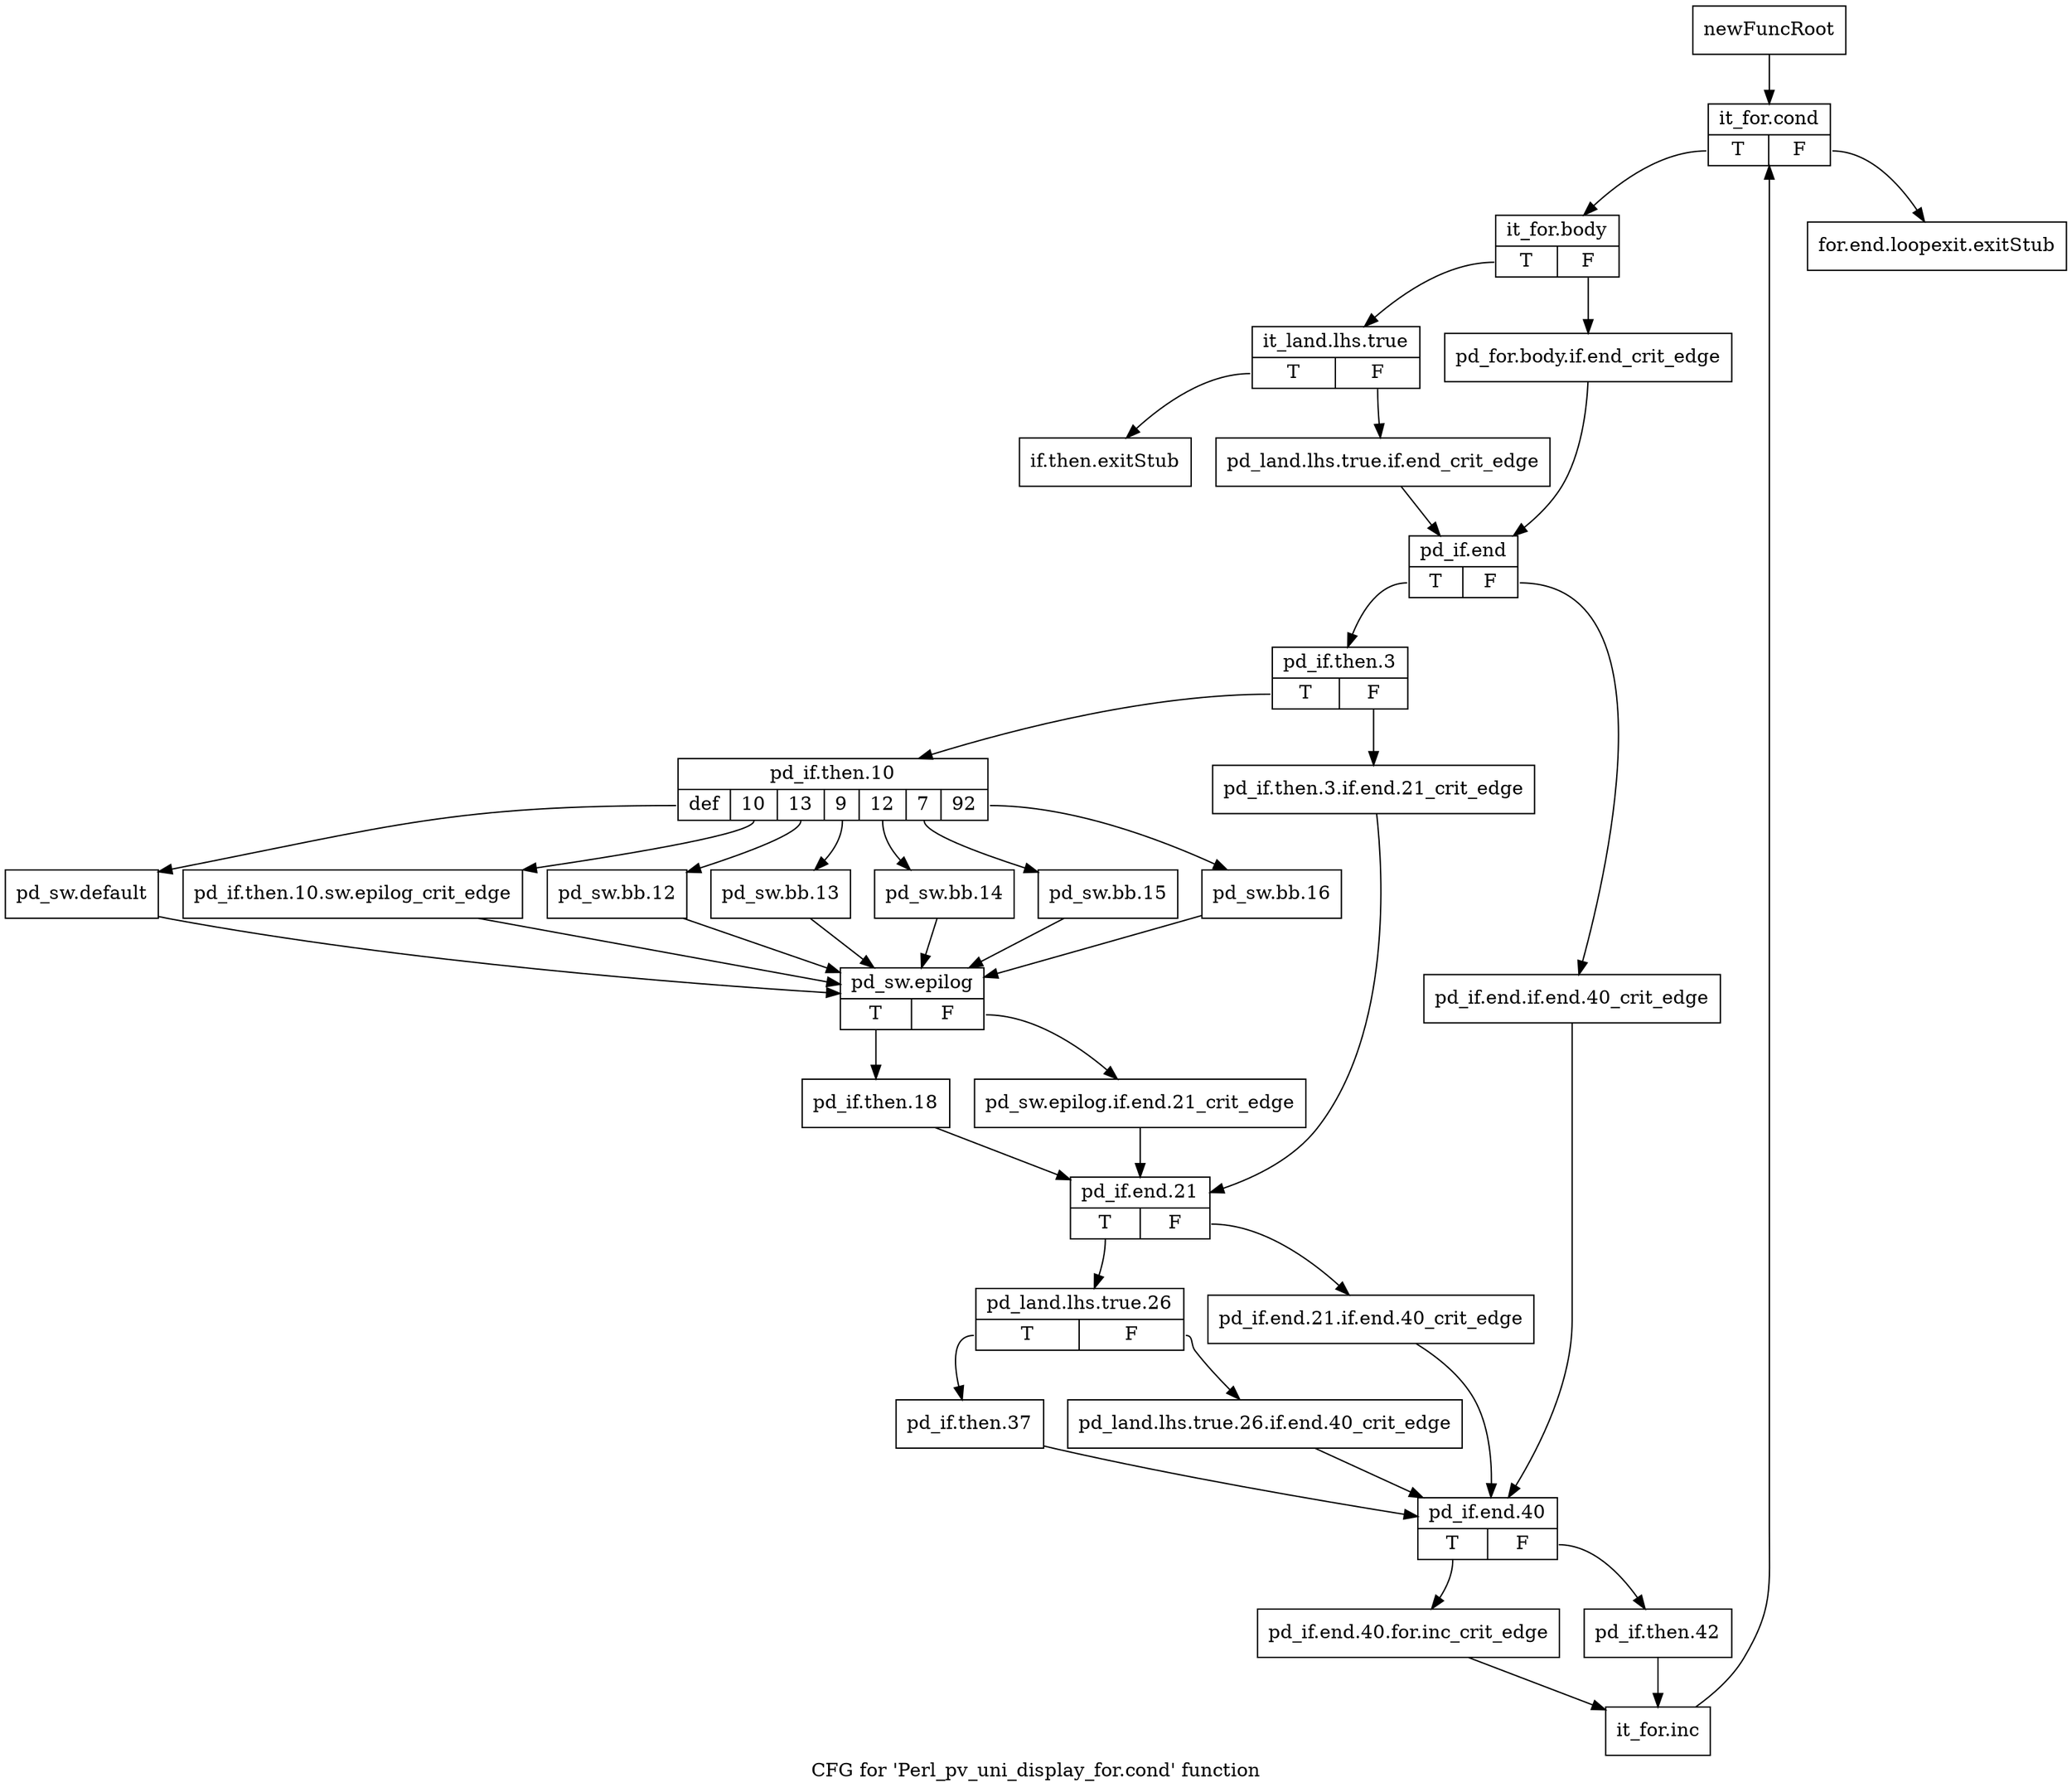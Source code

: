 digraph "CFG for 'Perl_pv_uni_display_for.cond' function" {
	label="CFG for 'Perl_pv_uni_display_for.cond' function";

	Node0x57ec510 [shape=record,label="{newFuncRoot}"];
	Node0x57ec510 -> Node0x57ec600;
	Node0x57ec560 [shape=record,label="{for.end.loopexit.exitStub}"];
	Node0x57ec5b0 [shape=record,label="{if.then.exitStub}"];
	Node0x57ec600 [shape=record,label="{it_for.cond|{<s0>T|<s1>F}}"];
	Node0x57ec600:s0 -> Node0x57ec650;
	Node0x57ec600:s1 -> Node0x57ec560;
	Node0x57ec650 [shape=record,label="{it_for.body|{<s0>T|<s1>F}}"];
	Node0x57ec650:s0 -> Node0x57ec6f0;
	Node0x57ec650:s1 -> Node0x57ec6a0;
	Node0x57ec6a0 [shape=record,label="{pd_for.body.if.end_crit_edge}"];
	Node0x57ec6a0 -> Node0x57ec790;
	Node0x57ec6f0 [shape=record,label="{it_land.lhs.true|{<s0>T|<s1>F}}"];
	Node0x57ec6f0:s0 -> Node0x57ec5b0;
	Node0x57ec6f0:s1 -> Node0x57ec740;
	Node0x57ec740 [shape=record,label="{pd_land.lhs.true.if.end_crit_edge}"];
	Node0x57ec740 -> Node0x57ec790;
	Node0x57ec790 [shape=record,label="{pd_if.end|{<s0>T|<s1>F}}"];
	Node0x57ec790:s0 -> Node0x57ec830;
	Node0x57ec790:s1 -> Node0x57ec7e0;
	Node0x57ec7e0 [shape=record,label="{pd_if.end.if.end.40_crit_edge}"];
	Node0x57ec7e0 -> Node0x57ede70;
	Node0x57ec830 [shape=record,label="{pd_if.then.3|{<s0>T|<s1>F}}"];
	Node0x57ec830:s0 -> Node0x57ed970;
	Node0x57ec830:s1 -> Node0x57ec880;
	Node0x57ec880 [shape=record,label="{pd_if.then.3.if.end.21_crit_edge}"];
	Node0x57ec880 -> Node0x57edce0;
	Node0x57ed970 [shape=record,label="{pd_if.then.10|{<s0>def|<s1>10|<s2>13|<s3>9|<s4>12|<s5>7|<s6>92}}"];
	Node0x57ed970:s0 -> Node0x57edba0;
	Node0x57ed970:s1 -> Node0x57edb50;
	Node0x57ed970:s2 -> Node0x57edb00;
	Node0x57ed970:s3 -> Node0x57edab0;
	Node0x57ed970:s4 -> Node0x57eda60;
	Node0x57ed970:s5 -> Node0x57eda10;
	Node0x57ed970:s6 -> Node0x57ed9c0;
	Node0x57ed9c0 [shape=record,label="{pd_sw.bb.16}"];
	Node0x57ed9c0 -> Node0x57edbf0;
	Node0x57eda10 [shape=record,label="{pd_sw.bb.15}"];
	Node0x57eda10 -> Node0x57edbf0;
	Node0x57eda60 [shape=record,label="{pd_sw.bb.14}"];
	Node0x57eda60 -> Node0x57edbf0;
	Node0x57edab0 [shape=record,label="{pd_sw.bb.13}"];
	Node0x57edab0 -> Node0x57edbf0;
	Node0x57edb00 [shape=record,label="{pd_sw.bb.12}"];
	Node0x57edb00 -> Node0x57edbf0;
	Node0x57edb50 [shape=record,label="{pd_if.then.10.sw.epilog_crit_edge}"];
	Node0x57edb50 -> Node0x57edbf0;
	Node0x57edba0 [shape=record,label="{pd_sw.default}"];
	Node0x57edba0 -> Node0x57edbf0;
	Node0x57edbf0 [shape=record,label="{pd_sw.epilog|{<s0>T|<s1>F}}"];
	Node0x57edbf0:s0 -> Node0x57edc90;
	Node0x57edbf0:s1 -> Node0x57edc40;
	Node0x57edc40 [shape=record,label="{pd_sw.epilog.if.end.21_crit_edge}"];
	Node0x57edc40 -> Node0x57edce0;
	Node0x57edc90 [shape=record,label="{pd_if.then.18}"];
	Node0x57edc90 -> Node0x57edce0;
	Node0x57edce0 [shape=record,label="{pd_if.end.21|{<s0>T|<s1>F}}"];
	Node0x57edce0:s0 -> Node0x57edd80;
	Node0x57edce0:s1 -> Node0x57edd30;
	Node0x57edd30 [shape=record,label="{pd_if.end.21.if.end.40_crit_edge}"];
	Node0x57edd30 -> Node0x57ede70;
	Node0x57edd80 [shape=record,label="{pd_land.lhs.true.26|{<s0>T|<s1>F}}"];
	Node0x57edd80:s0 -> Node0x57ede20;
	Node0x57edd80:s1 -> Node0x57eddd0;
	Node0x57eddd0 [shape=record,label="{pd_land.lhs.true.26.if.end.40_crit_edge}"];
	Node0x57eddd0 -> Node0x57ede70;
	Node0x57ede20 [shape=record,label="{pd_if.then.37}"];
	Node0x57ede20 -> Node0x57ede70;
	Node0x57ede70 [shape=record,label="{pd_if.end.40|{<s0>T|<s1>F}}"];
	Node0x57ede70:s0 -> Node0x57edf10;
	Node0x57ede70:s1 -> Node0x57edec0;
	Node0x57edec0 [shape=record,label="{pd_if.then.42}"];
	Node0x57edec0 -> Node0x57edf60;
	Node0x57edf10 [shape=record,label="{pd_if.end.40.for.inc_crit_edge}"];
	Node0x57edf10 -> Node0x57edf60;
	Node0x57edf60 [shape=record,label="{it_for.inc}"];
	Node0x57edf60 -> Node0x57ec600;
}
